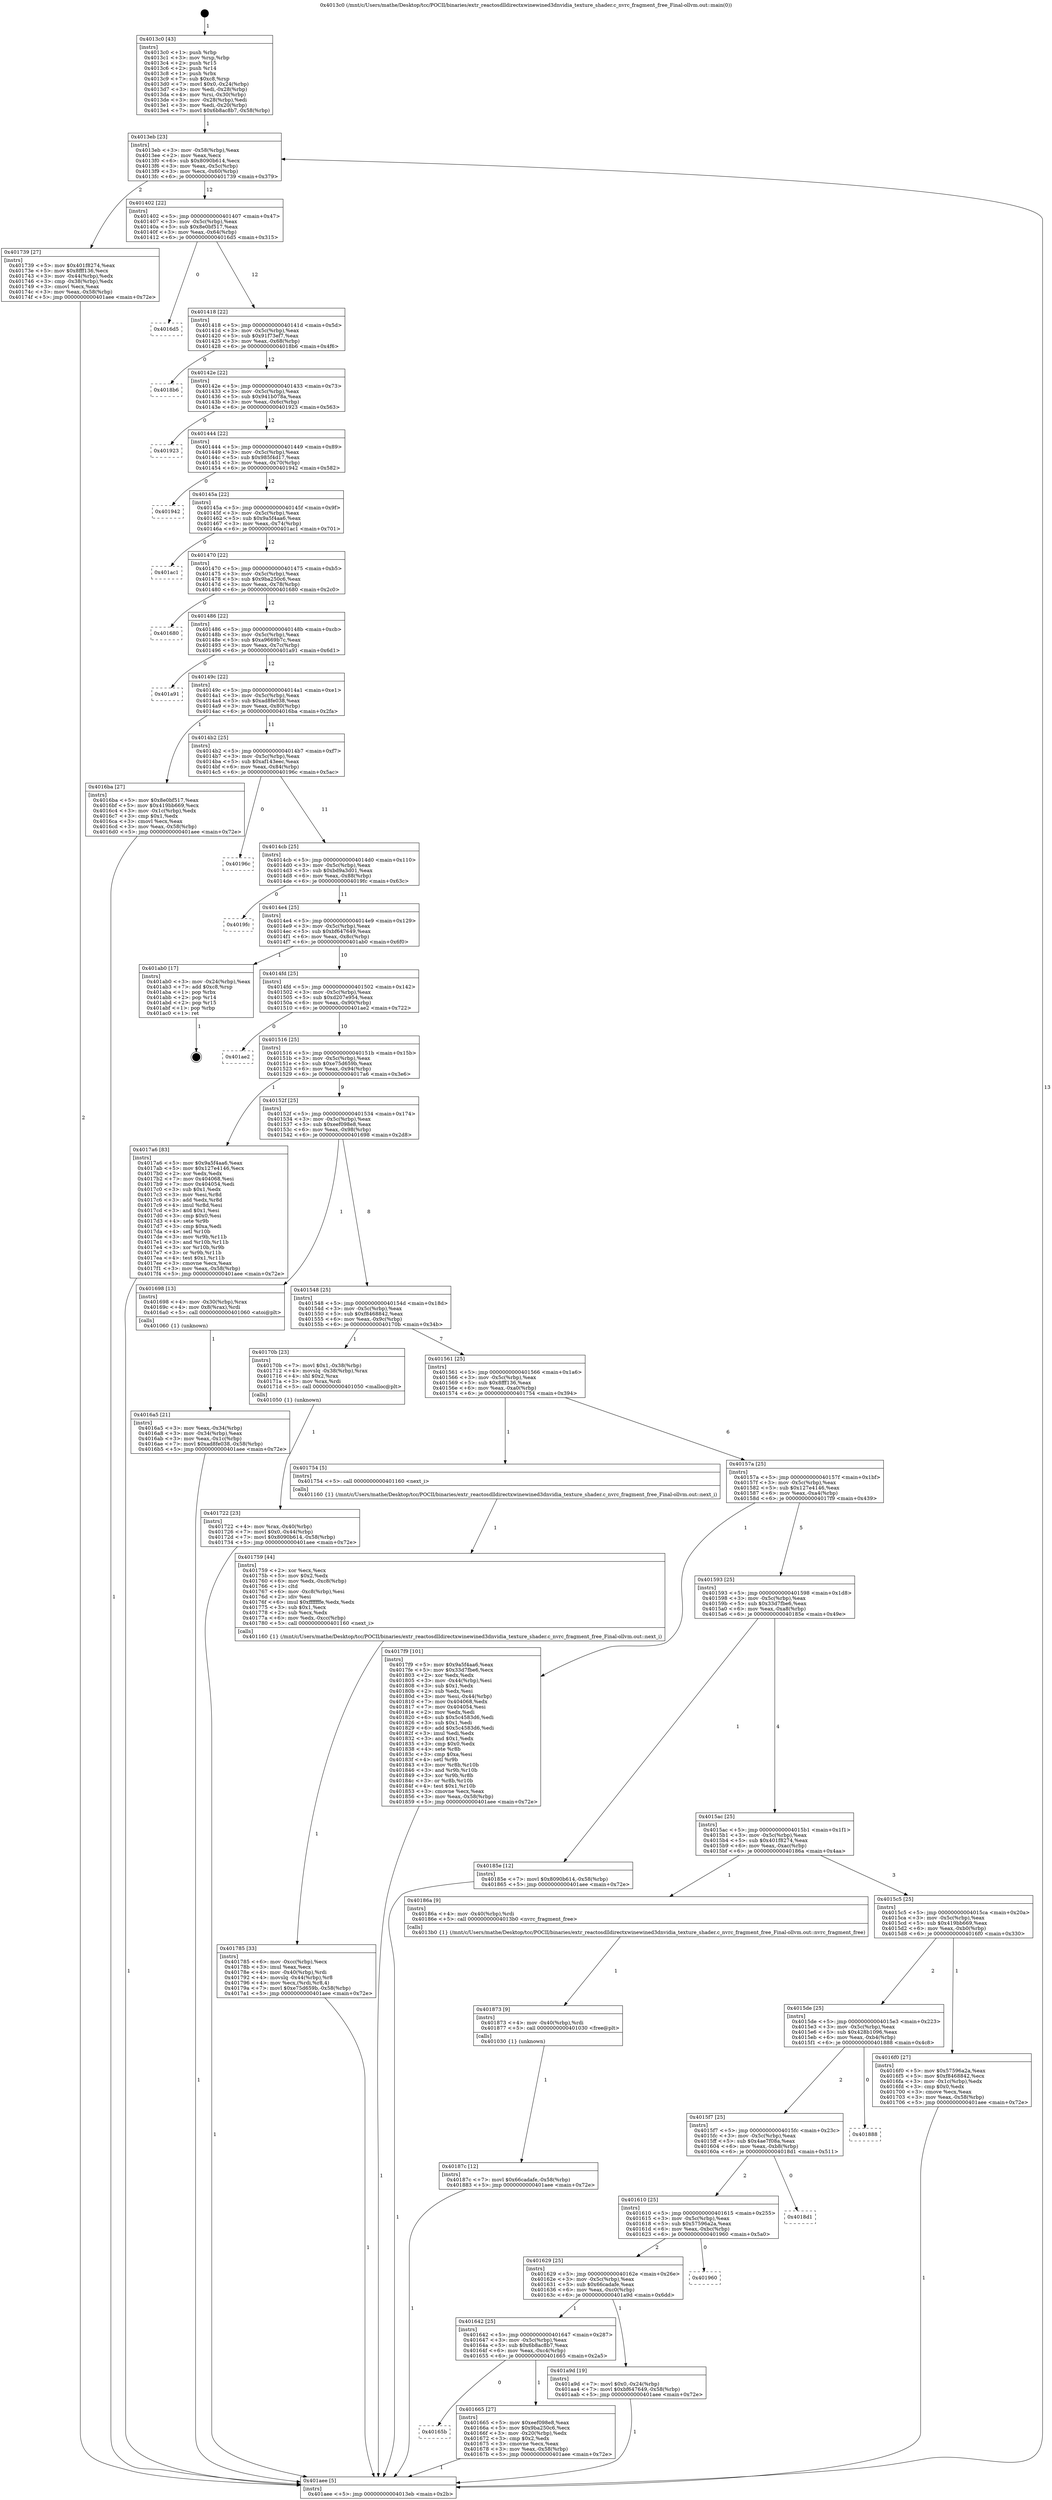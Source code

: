 digraph "0x4013c0" {
  label = "0x4013c0 (/mnt/c/Users/mathe/Desktop/tcc/POCII/binaries/extr_reactosdlldirectxwinewined3dnvidia_texture_shader.c_nvrc_fragment_free_Final-ollvm.out::main(0))"
  labelloc = "t"
  node[shape=record]

  Entry [label="",width=0.3,height=0.3,shape=circle,fillcolor=black,style=filled]
  "0x4013eb" [label="{
     0x4013eb [23]\l
     | [instrs]\l
     &nbsp;&nbsp;0x4013eb \<+3\>: mov -0x58(%rbp),%eax\l
     &nbsp;&nbsp;0x4013ee \<+2\>: mov %eax,%ecx\l
     &nbsp;&nbsp;0x4013f0 \<+6\>: sub $0x8090b614,%ecx\l
     &nbsp;&nbsp;0x4013f6 \<+3\>: mov %eax,-0x5c(%rbp)\l
     &nbsp;&nbsp;0x4013f9 \<+3\>: mov %ecx,-0x60(%rbp)\l
     &nbsp;&nbsp;0x4013fc \<+6\>: je 0000000000401739 \<main+0x379\>\l
  }"]
  "0x401739" [label="{
     0x401739 [27]\l
     | [instrs]\l
     &nbsp;&nbsp;0x401739 \<+5\>: mov $0x401f8274,%eax\l
     &nbsp;&nbsp;0x40173e \<+5\>: mov $0x8fff136,%ecx\l
     &nbsp;&nbsp;0x401743 \<+3\>: mov -0x44(%rbp),%edx\l
     &nbsp;&nbsp;0x401746 \<+3\>: cmp -0x38(%rbp),%edx\l
     &nbsp;&nbsp;0x401749 \<+3\>: cmovl %ecx,%eax\l
     &nbsp;&nbsp;0x40174c \<+3\>: mov %eax,-0x58(%rbp)\l
     &nbsp;&nbsp;0x40174f \<+5\>: jmp 0000000000401aee \<main+0x72e\>\l
  }"]
  "0x401402" [label="{
     0x401402 [22]\l
     | [instrs]\l
     &nbsp;&nbsp;0x401402 \<+5\>: jmp 0000000000401407 \<main+0x47\>\l
     &nbsp;&nbsp;0x401407 \<+3\>: mov -0x5c(%rbp),%eax\l
     &nbsp;&nbsp;0x40140a \<+5\>: sub $0x8e0bf517,%eax\l
     &nbsp;&nbsp;0x40140f \<+3\>: mov %eax,-0x64(%rbp)\l
     &nbsp;&nbsp;0x401412 \<+6\>: je 00000000004016d5 \<main+0x315\>\l
  }"]
  Exit [label="",width=0.3,height=0.3,shape=circle,fillcolor=black,style=filled,peripheries=2]
  "0x4016d5" [label="{
     0x4016d5\l
  }", style=dashed]
  "0x401418" [label="{
     0x401418 [22]\l
     | [instrs]\l
     &nbsp;&nbsp;0x401418 \<+5\>: jmp 000000000040141d \<main+0x5d\>\l
     &nbsp;&nbsp;0x40141d \<+3\>: mov -0x5c(%rbp),%eax\l
     &nbsp;&nbsp;0x401420 \<+5\>: sub $0x91f73ef7,%eax\l
     &nbsp;&nbsp;0x401425 \<+3\>: mov %eax,-0x68(%rbp)\l
     &nbsp;&nbsp;0x401428 \<+6\>: je 00000000004018b6 \<main+0x4f6\>\l
  }"]
  "0x40187c" [label="{
     0x40187c [12]\l
     | [instrs]\l
     &nbsp;&nbsp;0x40187c \<+7\>: movl $0x66cadafe,-0x58(%rbp)\l
     &nbsp;&nbsp;0x401883 \<+5\>: jmp 0000000000401aee \<main+0x72e\>\l
  }"]
  "0x4018b6" [label="{
     0x4018b6\l
  }", style=dashed]
  "0x40142e" [label="{
     0x40142e [22]\l
     | [instrs]\l
     &nbsp;&nbsp;0x40142e \<+5\>: jmp 0000000000401433 \<main+0x73\>\l
     &nbsp;&nbsp;0x401433 \<+3\>: mov -0x5c(%rbp),%eax\l
     &nbsp;&nbsp;0x401436 \<+5\>: sub $0x941b078a,%eax\l
     &nbsp;&nbsp;0x40143b \<+3\>: mov %eax,-0x6c(%rbp)\l
     &nbsp;&nbsp;0x40143e \<+6\>: je 0000000000401923 \<main+0x563\>\l
  }"]
  "0x401873" [label="{
     0x401873 [9]\l
     | [instrs]\l
     &nbsp;&nbsp;0x401873 \<+4\>: mov -0x40(%rbp),%rdi\l
     &nbsp;&nbsp;0x401877 \<+5\>: call 0000000000401030 \<free@plt\>\l
     | [calls]\l
     &nbsp;&nbsp;0x401030 \{1\} (unknown)\l
  }"]
  "0x401923" [label="{
     0x401923\l
  }", style=dashed]
  "0x401444" [label="{
     0x401444 [22]\l
     | [instrs]\l
     &nbsp;&nbsp;0x401444 \<+5\>: jmp 0000000000401449 \<main+0x89\>\l
     &nbsp;&nbsp;0x401449 \<+3\>: mov -0x5c(%rbp),%eax\l
     &nbsp;&nbsp;0x40144c \<+5\>: sub $0x985f4d17,%eax\l
     &nbsp;&nbsp;0x401451 \<+3\>: mov %eax,-0x70(%rbp)\l
     &nbsp;&nbsp;0x401454 \<+6\>: je 0000000000401942 \<main+0x582\>\l
  }"]
  "0x401785" [label="{
     0x401785 [33]\l
     | [instrs]\l
     &nbsp;&nbsp;0x401785 \<+6\>: mov -0xcc(%rbp),%ecx\l
     &nbsp;&nbsp;0x40178b \<+3\>: imul %eax,%ecx\l
     &nbsp;&nbsp;0x40178e \<+4\>: mov -0x40(%rbp),%rdi\l
     &nbsp;&nbsp;0x401792 \<+4\>: movslq -0x44(%rbp),%r8\l
     &nbsp;&nbsp;0x401796 \<+4\>: mov %ecx,(%rdi,%r8,4)\l
     &nbsp;&nbsp;0x40179a \<+7\>: movl $0xe75d659b,-0x58(%rbp)\l
     &nbsp;&nbsp;0x4017a1 \<+5\>: jmp 0000000000401aee \<main+0x72e\>\l
  }"]
  "0x401942" [label="{
     0x401942\l
  }", style=dashed]
  "0x40145a" [label="{
     0x40145a [22]\l
     | [instrs]\l
     &nbsp;&nbsp;0x40145a \<+5\>: jmp 000000000040145f \<main+0x9f\>\l
     &nbsp;&nbsp;0x40145f \<+3\>: mov -0x5c(%rbp),%eax\l
     &nbsp;&nbsp;0x401462 \<+5\>: sub $0x9a5f4aa6,%eax\l
     &nbsp;&nbsp;0x401467 \<+3\>: mov %eax,-0x74(%rbp)\l
     &nbsp;&nbsp;0x40146a \<+6\>: je 0000000000401ac1 \<main+0x701\>\l
  }"]
  "0x401759" [label="{
     0x401759 [44]\l
     | [instrs]\l
     &nbsp;&nbsp;0x401759 \<+2\>: xor %ecx,%ecx\l
     &nbsp;&nbsp;0x40175b \<+5\>: mov $0x2,%edx\l
     &nbsp;&nbsp;0x401760 \<+6\>: mov %edx,-0xc8(%rbp)\l
     &nbsp;&nbsp;0x401766 \<+1\>: cltd\l
     &nbsp;&nbsp;0x401767 \<+6\>: mov -0xc8(%rbp),%esi\l
     &nbsp;&nbsp;0x40176d \<+2\>: idiv %esi\l
     &nbsp;&nbsp;0x40176f \<+6\>: imul $0xfffffffe,%edx,%edx\l
     &nbsp;&nbsp;0x401775 \<+3\>: sub $0x1,%ecx\l
     &nbsp;&nbsp;0x401778 \<+2\>: sub %ecx,%edx\l
     &nbsp;&nbsp;0x40177a \<+6\>: mov %edx,-0xcc(%rbp)\l
     &nbsp;&nbsp;0x401780 \<+5\>: call 0000000000401160 \<next_i\>\l
     | [calls]\l
     &nbsp;&nbsp;0x401160 \{1\} (/mnt/c/Users/mathe/Desktop/tcc/POCII/binaries/extr_reactosdlldirectxwinewined3dnvidia_texture_shader.c_nvrc_fragment_free_Final-ollvm.out::next_i)\l
  }"]
  "0x401ac1" [label="{
     0x401ac1\l
  }", style=dashed]
  "0x401470" [label="{
     0x401470 [22]\l
     | [instrs]\l
     &nbsp;&nbsp;0x401470 \<+5\>: jmp 0000000000401475 \<main+0xb5\>\l
     &nbsp;&nbsp;0x401475 \<+3\>: mov -0x5c(%rbp),%eax\l
     &nbsp;&nbsp;0x401478 \<+5\>: sub $0x9ba250c6,%eax\l
     &nbsp;&nbsp;0x40147d \<+3\>: mov %eax,-0x78(%rbp)\l
     &nbsp;&nbsp;0x401480 \<+6\>: je 0000000000401680 \<main+0x2c0\>\l
  }"]
  "0x401722" [label="{
     0x401722 [23]\l
     | [instrs]\l
     &nbsp;&nbsp;0x401722 \<+4\>: mov %rax,-0x40(%rbp)\l
     &nbsp;&nbsp;0x401726 \<+7\>: movl $0x0,-0x44(%rbp)\l
     &nbsp;&nbsp;0x40172d \<+7\>: movl $0x8090b614,-0x58(%rbp)\l
     &nbsp;&nbsp;0x401734 \<+5\>: jmp 0000000000401aee \<main+0x72e\>\l
  }"]
  "0x401680" [label="{
     0x401680\l
  }", style=dashed]
  "0x401486" [label="{
     0x401486 [22]\l
     | [instrs]\l
     &nbsp;&nbsp;0x401486 \<+5\>: jmp 000000000040148b \<main+0xcb\>\l
     &nbsp;&nbsp;0x40148b \<+3\>: mov -0x5c(%rbp),%eax\l
     &nbsp;&nbsp;0x40148e \<+5\>: sub $0xa9669b7c,%eax\l
     &nbsp;&nbsp;0x401493 \<+3\>: mov %eax,-0x7c(%rbp)\l
     &nbsp;&nbsp;0x401496 \<+6\>: je 0000000000401a91 \<main+0x6d1\>\l
  }"]
  "0x4016a5" [label="{
     0x4016a5 [21]\l
     | [instrs]\l
     &nbsp;&nbsp;0x4016a5 \<+3\>: mov %eax,-0x34(%rbp)\l
     &nbsp;&nbsp;0x4016a8 \<+3\>: mov -0x34(%rbp),%eax\l
     &nbsp;&nbsp;0x4016ab \<+3\>: mov %eax,-0x1c(%rbp)\l
     &nbsp;&nbsp;0x4016ae \<+7\>: movl $0xad8fe038,-0x58(%rbp)\l
     &nbsp;&nbsp;0x4016b5 \<+5\>: jmp 0000000000401aee \<main+0x72e\>\l
  }"]
  "0x401a91" [label="{
     0x401a91\l
  }", style=dashed]
  "0x40149c" [label="{
     0x40149c [22]\l
     | [instrs]\l
     &nbsp;&nbsp;0x40149c \<+5\>: jmp 00000000004014a1 \<main+0xe1\>\l
     &nbsp;&nbsp;0x4014a1 \<+3\>: mov -0x5c(%rbp),%eax\l
     &nbsp;&nbsp;0x4014a4 \<+5\>: sub $0xad8fe038,%eax\l
     &nbsp;&nbsp;0x4014a9 \<+3\>: mov %eax,-0x80(%rbp)\l
     &nbsp;&nbsp;0x4014ac \<+6\>: je 00000000004016ba \<main+0x2fa\>\l
  }"]
  "0x4013c0" [label="{
     0x4013c0 [43]\l
     | [instrs]\l
     &nbsp;&nbsp;0x4013c0 \<+1\>: push %rbp\l
     &nbsp;&nbsp;0x4013c1 \<+3\>: mov %rsp,%rbp\l
     &nbsp;&nbsp;0x4013c4 \<+2\>: push %r15\l
     &nbsp;&nbsp;0x4013c6 \<+2\>: push %r14\l
     &nbsp;&nbsp;0x4013c8 \<+1\>: push %rbx\l
     &nbsp;&nbsp;0x4013c9 \<+7\>: sub $0xc8,%rsp\l
     &nbsp;&nbsp;0x4013d0 \<+7\>: movl $0x0,-0x24(%rbp)\l
     &nbsp;&nbsp;0x4013d7 \<+3\>: mov %edi,-0x28(%rbp)\l
     &nbsp;&nbsp;0x4013da \<+4\>: mov %rsi,-0x30(%rbp)\l
     &nbsp;&nbsp;0x4013de \<+3\>: mov -0x28(%rbp),%edi\l
     &nbsp;&nbsp;0x4013e1 \<+3\>: mov %edi,-0x20(%rbp)\l
     &nbsp;&nbsp;0x4013e4 \<+7\>: movl $0x6b8ac8b7,-0x58(%rbp)\l
  }"]
  "0x4016ba" [label="{
     0x4016ba [27]\l
     | [instrs]\l
     &nbsp;&nbsp;0x4016ba \<+5\>: mov $0x8e0bf517,%eax\l
     &nbsp;&nbsp;0x4016bf \<+5\>: mov $0x419bb669,%ecx\l
     &nbsp;&nbsp;0x4016c4 \<+3\>: mov -0x1c(%rbp),%edx\l
     &nbsp;&nbsp;0x4016c7 \<+3\>: cmp $0x1,%edx\l
     &nbsp;&nbsp;0x4016ca \<+3\>: cmovl %ecx,%eax\l
     &nbsp;&nbsp;0x4016cd \<+3\>: mov %eax,-0x58(%rbp)\l
     &nbsp;&nbsp;0x4016d0 \<+5\>: jmp 0000000000401aee \<main+0x72e\>\l
  }"]
  "0x4014b2" [label="{
     0x4014b2 [25]\l
     | [instrs]\l
     &nbsp;&nbsp;0x4014b2 \<+5\>: jmp 00000000004014b7 \<main+0xf7\>\l
     &nbsp;&nbsp;0x4014b7 \<+3\>: mov -0x5c(%rbp),%eax\l
     &nbsp;&nbsp;0x4014ba \<+5\>: sub $0xaf143eec,%eax\l
     &nbsp;&nbsp;0x4014bf \<+6\>: mov %eax,-0x84(%rbp)\l
     &nbsp;&nbsp;0x4014c5 \<+6\>: je 000000000040196c \<main+0x5ac\>\l
  }"]
  "0x401aee" [label="{
     0x401aee [5]\l
     | [instrs]\l
     &nbsp;&nbsp;0x401aee \<+5\>: jmp 00000000004013eb \<main+0x2b\>\l
  }"]
  "0x40196c" [label="{
     0x40196c\l
  }", style=dashed]
  "0x4014cb" [label="{
     0x4014cb [25]\l
     | [instrs]\l
     &nbsp;&nbsp;0x4014cb \<+5\>: jmp 00000000004014d0 \<main+0x110\>\l
     &nbsp;&nbsp;0x4014d0 \<+3\>: mov -0x5c(%rbp),%eax\l
     &nbsp;&nbsp;0x4014d3 \<+5\>: sub $0xbd9a3d01,%eax\l
     &nbsp;&nbsp;0x4014d8 \<+6\>: mov %eax,-0x88(%rbp)\l
     &nbsp;&nbsp;0x4014de \<+6\>: je 00000000004019fc \<main+0x63c\>\l
  }"]
  "0x40165b" [label="{
     0x40165b\l
  }", style=dashed]
  "0x4019fc" [label="{
     0x4019fc\l
  }", style=dashed]
  "0x4014e4" [label="{
     0x4014e4 [25]\l
     | [instrs]\l
     &nbsp;&nbsp;0x4014e4 \<+5\>: jmp 00000000004014e9 \<main+0x129\>\l
     &nbsp;&nbsp;0x4014e9 \<+3\>: mov -0x5c(%rbp),%eax\l
     &nbsp;&nbsp;0x4014ec \<+5\>: sub $0xbf647649,%eax\l
     &nbsp;&nbsp;0x4014f1 \<+6\>: mov %eax,-0x8c(%rbp)\l
     &nbsp;&nbsp;0x4014f7 \<+6\>: je 0000000000401ab0 \<main+0x6f0\>\l
  }"]
  "0x401665" [label="{
     0x401665 [27]\l
     | [instrs]\l
     &nbsp;&nbsp;0x401665 \<+5\>: mov $0xeef098e8,%eax\l
     &nbsp;&nbsp;0x40166a \<+5\>: mov $0x9ba250c6,%ecx\l
     &nbsp;&nbsp;0x40166f \<+3\>: mov -0x20(%rbp),%edx\l
     &nbsp;&nbsp;0x401672 \<+3\>: cmp $0x2,%edx\l
     &nbsp;&nbsp;0x401675 \<+3\>: cmovne %ecx,%eax\l
     &nbsp;&nbsp;0x401678 \<+3\>: mov %eax,-0x58(%rbp)\l
     &nbsp;&nbsp;0x40167b \<+5\>: jmp 0000000000401aee \<main+0x72e\>\l
  }"]
  "0x401ab0" [label="{
     0x401ab0 [17]\l
     | [instrs]\l
     &nbsp;&nbsp;0x401ab0 \<+3\>: mov -0x24(%rbp),%eax\l
     &nbsp;&nbsp;0x401ab3 \<+7\>: add $0xc8,%rsp\l
     &nbsp;&nbsp;0x401aba \<+1\>: pop %rbx\l
     &nbsp;&nbsp;0x401abb \<+2\>: pop %r14\l
     &nbsp;&nbsp;0x401abd \<+2\>: pop %r15\l
     &nbsp;&nbsp;0x401abf \<+1\>: pop %rbp\l
     &nbsp;&nbsp;0x401ac0 \<+1\>: ret\l
  }"]
  "0x4014fd" [label="{
     0x4014fd [25]\l
     | [instrs]\l
     &nbsp;&nbsp;0x4014fd \<+5\>: jmp 0000000000401502 \<main+0x142\>\l
     &nbsp;&nbsp;0x401502 \<+3\>: mov -0x5c(%rbp),%eax\l
     &nbsp;&nbsp;0x401505 \<+5\>: sub $0xd207e954,%eax\l
     &nbsp;&nbsp;0x40150a \<+6\>: mov %eax,-0x90(%rbp)\l
     &nbsp;&nbsp;0x401510 \<+6\>: je 0000000000401ae2 \<main+0x722\>\l
  }"]
  "0x401642" [label="{
     0x401642 [25]\l
     | [instrs]\l
     &nbsp;&nbsp;0x401642 \<+5\>: jmp 0000000000401647 \<main+0x287\>\l
     &nbsp;&nbsp;0x401647 \<+3\>: mov -0x5c(%rbp),%eax\l
     &nbsp;&nbsp;0x40164a \<+5\>: sub $0x6b8ac8b7,%eax\l
     &nbsp;&nbsp;0x40164f \<+6\>: mov %eax,-0xc4(%rbp)\l
     &nbsp;&nbsp;0x401655 \<+6\>: je 0000000000401665 \<main+0x2a5\>\l
  }"]
  "0x401ae2" [label="{
     0x401ae2\l
  }", style=dashed]
  "0x401516" [label="{
     0x401516 [25]\l
     | [instrs]\l
     &nbsp;&nbsp;0x401516 \<+5\>: jmp 000000000040151b \<main+0x15b\>\l
     &nbsp;&nbsp;0x40151b \<+3\>: mov -0x5c(%rbp),%eax\l
     &nbsp;&nbsp;0x40151e \<+5\>: sub $0xe75d659b,%eax\l
     &nbsp;&nbsp;0x401523 \<+6\>: mov %eax,-0x94(%rbp)\l
     &nbsp;&nbsp;0x401529 \<+6\>: je 00000000004017a6 \<main+0x3e6\>\l
  }"]
  "0x401a9d" [label="{
     0x401a9d [19]\l
     | [instrs]\l
     &nbsp;&nbsp;0x401a9d \<+7\>: movl $0x0,-0x24(%rbp)\l
     &nbsp;&nbsp;0x401aa4 \<+7\>: movl $0xbf647649,-0x58(%rbp)\l
     &nbsp;&nbsp;0x401aab \<+5\>: jmp 0000000000401aee \<main+0x72e\>\l
  }"]
  "0x4017a6" [label="{
     0x4017a6 [83]\l
     | [instrs]\l
     &nbsp;&nbsp;0x4017a6 \<+5\>: mov $0x9a5f4aa6,%eax\l
     &nbsp;&nbsp;0x4017ab \<+5\>: mov $0x127e4146,%ecx\l
     &nbsp;&nbsp;0x4017b0 \<+2\>: xor %edx,%edx\l
     &nbsp;&nbsp;0x4017b2 \<+7\>: mov 0x404068,%esi\l
     &nbsp;&nbsp;0x4017b9 \<+7\>: mov 0x404054,%edi\l
     &nbsp;&nbsp;0x4017c0 \<+3\>: sub $0x1,%edx\l
     &nbsp;&nbsp;0x4017c3 \<+3\>: mov %esi,%r8d\l
     &nbsp;&nbsp;0x4017c6 \<+3\>: add %edx,%r8d\l
     &nbsp;&nbsp;0x4017c9 \<+4\>: imul %r8d,%esi\l
     &nbsp;&nbsp;0x4017cd \<+3\>: and $0x1,%esi\l
     &nbsp;&nbsp;0x4017d0 \<+3\>: cmp $0x0,%esi\l
     &nbsp;&nbsp;0x4017d3 \<+4\>: sete %r9b\l
     &nbsp;&nbsp;0x4017d7 \<+3\>: cmp $0xa,%edi\l
     &nbsp;&nbsp;0x4017da \<+4\>: setl %r10b\l
     &nbsp;&nbsp;0x4017de \<+3\>: mov %r9b,%r11b\l
     &nbsp;&nbsp;0x4017e1 \<+3\>: and %r10b,%r11b\l
     &nbsp;&nbsp;0x4017e4 \<+3\>: xor %r10b,%r9b\l
     &nbsp;&nbsp;0x4017e7 \<+3\>: or %r9b,%r11b\l
     &nbsp;&nbsp;0x4017ea \<+4\>: test $0x1,%r11b\l
     &nbsp;&nbsp;0x4017ee \<+3\>: cmovne %ecx,%eax\l
     &nbsp;&nbsp;0x4017f1 \<+3\>: mov %eax,-0x58(%rbp)\l
     &nbsp;&nbsp;0x4017f4 \<+5\>: jmp 0000000000401aee \<main+0x72e\>\l
  }"]
  "0x40152f" [label="{
     0x40152f [25]\l
     | [instrs]\l
     &nbsp;&nbsp;0x40152f \<+5\>: jmp 0000000000401534 \<main+0x174\>\l
     &nbsp;&nbsp;0x401534 \<+3\>: mov -0x5c(%rbp),%eax\l
     &nbsp;&nbsp;0x401537 \<+5\>: sub $0xeef098e8,%eax\l
     &nbsp;&nbsp;0x40153c \<+6\>: mov %eax,-0x98(%rbp)\l
     &nbsp;&nbsp;0x401542 \<+6\>: je 0000000000401698 \<main+0x2d8\>\l
  }"]
  "0x401629" [label="{
     0x401629 [25]\l
     | [instrs]\l
     &nbsp;&nbsp;0x401629 \<+5\>: jmp 000000000040162e \<main+0x26e\>\l
     &nbsp;&nbsp;0x40162e \<+3\>: mov -0x5c(%rbp),%eax\l
     &nbsp;&nbsp;0x401631 \<+5\>: sub $0x66cadafe,%eax\l
     &nbsp;&nbsp;0x401636 \<+6\>: mov %eax,-0xc0(%rbp)\l
     &nbsp;&nbsp;0x40163c \<+6\>: je 0000000000401a9d \<main+0x6dd\>\l
  }"]
  "0x401698" [label="{
     0x401698 [13]\l
     | [instrs]\l
     &nbsp;&nbsp;0x401698 \<+4\>: mov -0x30(%rbp),%rax\l
     &nbsp;&nbsp;0x40169c \<+4\>: mov 0x8(%rax),%rdi\l
     &nbsp;&nbsp;0x4016a0 \<+5\>: call 0000000000401060 \<atoi@plt\>\l
     | [calls]\l
     &nbsp;&nbsp;0x401060 \{1\} (unknown)\l
  }"]
  "0x401548" [label="{
     0x401548 [25]\l
     | [instrs]\l
     &nbsp;&nbsp;0x401548 \<+5\>: jmp 000000000040154d \<main+0x18d\>\l
     &nbsp;&nbsp;0x40154d \<+3\>: mov -0x5c(%rbp),%eax\l
     &nbsp;&nbsp;0x401550 \<+5\>: sub $0xf8468842,%eax\l
     &nbsp;&nbsp;0x401555 \<+6\>: mov %eax,-0x9c(%rbp)\l
     &nbsp;&nbsp;0x40155b \<+6\>: je 000000000040170b \<main+0x34b\>\l
  }"]
  "0x401960" [label="{
     0x401960\l
  }", style=dashed]
  "0x40170b" [label="{
     0x40170b [23]\l
     | [instrs]\l
     &nbsp;&nbsp;0x40170b \<+7\>: movl $0x1,-0x38(%rbp)\l
     &nbsp;&nbsp;0x401712 \<+4\>: movslq -0x38(%rbp),%rax\l
     &nbsp;&nbsp;0x401716 \<+4\>: shl $0x2,%rax\l
     &nbsp;&nbsp;0x40171a \<+3\>: mov %rax,%rdi\l
     &nbsp;&nbsp;0x40171d \<+5\>: call 0000000000401050 \<malloc@plt\>\l
     | [calls]\l
     &nbsp;&nbsp;0x401050 \{1\} (unknown)\l
  }"]
  "0x401561" [label="{
     0x401561 [25]\l
     | [instrs]\l
     &nbsp;&nbsp;0x401561 \<+5\>: jmp 0000000000401566 \<main+0x1a6\>\l
     &nbsp;&nbsp;0x401566 \<+3\>: mov -0x5c(%rbp),%eax\l
     &nbsp;&nbsp;0x401569 \<+5\>: sub $0x8fff136,%eax\l
     &nbsp;&nbsp;0x40156e \<+6\>: mov %eax,-0xa0(%rbp)\l
     &nbsp;&nbsp;0x401574 \<+6\>: je 0000000000401754 \<main+0x394\>\l
  }"]
  "0x401610" [label="{
     0x401610 [25]\l
     | [instrs]\l
     &nbsp;&nbsp;0x401610 \<+5\>: jmp 0000000000401615 \<main+0x255\>\l
     &nbsp;&nbsp;0x401615 \<+3\>: mov -0x5c(%rbp),%eax\l
     &nbsp;&nbsp;0x401618 \<+5\>: sub $0x57596a2a,%eax\l
     &nbsp;&nbsp;0x40161d \<+6\>: mov %eax,-0xbc(%rbp)\l
     &nbsp;&nbsp;0x401623 \<+6\>: je 0000000000401960 \<main+0x5a0\>\l
  }"]
  "0x401754" [label="{
     0x401754 [5]\l
     | [instrs]\l
     &nbsp;&nbsp;0x401754 \<+5\>: call 0000000000401160 \<next_i\>\l
     | [calls]\l
     &nbsp;&nbsp;0x401160 \{1\} (/mnt/c/Users/mathe/Desktop/tcc/POCII/binaries/extr_reactosdlldirectxwinewined3dnvidia_texture_shader.c_nvrc_fragment_free_Final-ollvm.out::next_i)\l
  }"]
  "0x40157a" [label="{
     0x40157a [25]\l
     | [instrs]\l
     &nbsp;&nbsp;0x40157a \<+5\>: jmp 000000000040157f \<main+0x1bf\>\l
     &nbsp;&nbsp;0x40157f \<+3\>: mov -0x5c(%rbp),%eax\l
     &nbsp;&nbsp;0x401582 \<+5\>: sub $0x127e4146,%eax\l
     &nbsp;&nbsp;0x401587 \<+6\>: mov %eax,-0xa4(%rbp)\l
     &nbsp;&nbsp;0x40158d \<+6\>: je 00000000004017f9 \<main+0x439\>\l
  }"]
  "0x4018d1" [label="{
     0x4018d1\l
  }", style=dashed]
  "0x4017f9" [label="{
     0x4017f9 [101]\l
     | [instrs]\l
     &nbsp;&nbsp;0x4017f9 \<+5\>: mov $0x9a5f4aa6,%eax\l
     &nbsp;&nbsp;0x4017fe \<+5\>: mov $0x33d7fbe6,%ecx\l
     &nbsp;&nbsp;0x401803 \<+2\>: xor %edx,%edx\l
     &nbsp;&nbsp;0x401805 \<+3\>: mov -0x44(%rbp),%esi\l
     &nbsp;&nbsp;0x401808 \<+3\>: sub $0x1,%edx\l
     &nbsp;&nbsp;0x40180b \<+2\>: sub %edx,%esi\l
     &nbsp;&nbsp;0x40180d \<+3\>: mov %esi,-0x44(%rbp)\l
     &nbsp;&nbsp;0x401810 \<+7\>: mov 0x404068,%edx\l
     &nbsp;&nbsp;0x401817 \<+7\>: mov 0x404054,%esi\l
     &nbsp;&nbsp;0x40181e \<+2\>: mov %edx,%edi\l
     &nbsp;&nbsp;0x401820 \<+6\>: sub $0x5c4583d6,%edi\l
     &nbsp;&nbsp;0x401826 \<+3\>: sub $0x1,%edi\l
     &nbsp;&nbsp;0x401829 \<+6\>: add $0x5c4583d6,%edi\l
     &nbsp;&nbsp;0x40182f \<+3\>: imul %edi,%edx\l
     &nbsp;&nbsp;0x401832 \<+3\>: and $0x1,%edx\l
     &nbsp;&nbsp;0x401835 \<+3\>: cmp $0x0,%edx\l
     &nbsp;&nbsp;0x401838 \<+4\>: sete %r8b\l
     &nbsp;&nbsp;0x40183c \<+3\>: cmp $0xa,%esi\l
     &nbsp;&nbsp;0x40183f \<+4\>: setl %r9b\l
     &nbsp;&nbsp;0x401843 \<+3\>: mov %r8b,%r10b\l
     &nbsp;&nbsp;0x401846 \<+3\>: and %r9b,%r10b\l
     &nbsp;&nbsp;0x401849 \<+3\>: xor %r9b,%r8b\l
     &nbsp;&nbsp;0x40184c \<+3\>: or %r8b,%r10b\l
     &nbsp;&nbsp;0x40184f \<+4\>: test $0x1,%r10b\l
     &nbsp;&nbsp;0x401853 \<+3\>: cmovne %ecx,%eax\l
     &nbsp;&nbsp;0x401856 \<+3\>: mov %eax,-0x58(%rbp)\l
     &nbsp;&nbsp;0x401859 \<+5\>: jmp 0000000000401aee \<main+0x72e\>\l
  }"]
  "0x401593" [label="{
     0x401593 [25]\l
     | [instrs]\l
     &nbsp;&nbsp;0x401593 \<+5\>: jmp 0000000000401598 \<main+0x1d8\>\l
     &nbsp;&nbsp;0x401598 \<+3\>: mov -0x5c(%rbp),%eax\l
     &nbsp;&nbsp;0x40159b \<+5\>: sub $0x33d7fbe6,%eax\l
     &nbsp;&nbsp;0x4015a0 \<+6\>: mov %eax,-0xa8(%rbp)\l
     &nbsp;&nbsp;0x4015a6 \<+6\>: je 000000000040185e \<main+0x49e\>\l
  }"]
  "0x4015f7" [label="{
     0x4015f7 [25]\l
     | [instrs]\l
     &nbsp;&nbsp;0x4015f7 \<+5\>: jmp 00000000004015fc \<main+0x23c\>\l
     &nbsp;&nbsp;0x4015fc \<+3\>: mov -0x5c(%rbp),%eax\l
     &nbsp;&nbsp;0x4015ff \<+5\>: sub $0x4ae7f08a,%eax\l
     &nbsp;&nbsp;0x401604 \<+6\>: mov %eax,-0xb8(%rbp)\l
     &nbsp;&nbsp;0x40160a \<+6\>: je 00000000004018d1 \<main+0x511\>\l
  }"]
  "0x40185e" [label="{
     0x40185e [12]\l
     | [instrs]\l
     &nbsp;&nbsp;0x40185e \<+7\>: movl $0x8090b614,-0x58(%rbp)\l
     &nbsp;&nbsp;0x401865 \<+5\>: jmp 0000000000401aee \<main+0x72e\>\l
  }"]
  "0x4015ac" [label="{
     0x4015ac [25]\l
     | [instrs]\l
     &nbsp;&nbsp;0x4015ac \<+5\>: jmp 00000000004015b1 \<main+0x1f1\>\l
     &nbsp;&nbsp;0x4015b1 \<+3\>: mov -0x5c(%rbp),%eax\l
     &nbsp;&nbsp;0x4015b4 \<+5\>: sub $0x401f8274,%eax\l
     &nbsp;&nbsp;0x4015b9 \<+6\>: mov %eax,-0xac(%rbp)\l
     &nbsp;&nbsp;0x4015bf \<+6\>: je 000000000040186a \<main+0x4aa\>\l
  }"]
  "0x401888" [label="{
     0x401888\l
  }", style=dashed]
  "0x40186a" [label="{
     0x40186a [9]\l
     | [instrs]\l
     &nbsp;&nbsp;0x40186a \<+4\>: mov -0x40(%rbp),%rdi\l
     &nbsp;&nbsp;0x40186e \<+5\>: call 00000000004013b0 \<nvrc_fragment_free\>\l
     | [calls]\l
     &nbsp;&nbsp;0x4013b0 \{1\} (/mnt/c/Users/mathe/Desktop/tcc/POCII/binaries/extr_reactosdlldirectxwinewined3dnvidia_texture_shader.c_nvrc_fragment_free_Final-ollvm.out::nvrc_fragment_free)\l
  }"]
  "0x4015c5" [label="{
     0x4015c5 [25]\l
     | [instrs]\l
     &nbsp;&nbsp;0x4015c5 \<+5\>: jmp 00000000004015ca \<main+0x20a\>\l
     &nbsp;&nbsp;0x4015ca \<+3\>: mov -0x5c(%rbp),%eax\l
     &nbsp;&nbsp;0x4015cd \<+5\>: sub $0x419bb669,%eax\l
     &nbsp;&nbsp;0x4015d2 \<+6\>: mov %eax,-0xb0(%rbp)\l
     &nbsp;&nbsp;0x4015d8 \<+6\>: je 00000000004016f0 \<main+0x330\>\l
  }"]
  "0x4015de" [label="{
     0x4015de [25]\l
     | [instrs]\l
     &nbsp;&nbsp;0x4015de \<+5\>: jmp 00000000004015e3 \<main+0x223\>\l
     &nbsp;&nbsp;0x4015e3 \<+3\>: mov -0x5c(%rbp),%eax\l
     &nbsp;&nbsp;0x4015e6 \<+5\>: sub $0x428b1096,%eax\l
     &nbsp;&nbsp;0x4015eb \<+6\>: mov %eax,-0xb4(%rbp)\l
     &nbsp;&nbsp;0x4015f1 \<+6\>: je 0000000000401888 \<main+0x4c8\>\l
  }"]
  "0x4016f0" [label="{
     0x4016f0 [27]\l
     | [instrs]\l
     &nbsp;&nbsp;0x4016f0 \<+5\>: mov $0x57596a2a,%eax\l
     &nbsp;&nbsp;0x4016f5 \<+5\>: mov $0xf8468842,%ecx\l
     &nbsp;&nbsp;0x4016fa \<+3\>: mov -0x1c(%rbp),%edx\l
     &nbsp;&nbsp;0x4016fd \<+3\>: cmp $0x0,%edx\l
     &nbsp;&nbsp;0x401700 \<+3\>: cmove %ecx,%eax\l
     &nbsp;&nbsp;0x401703 \<+3\>: mov %eax,-0x58(%rbp)\l
     &nbsp;&nbsp;0x401706 \<+5\>: jmp 0000000000401aee \<main+0x72e\>\l
  }"]
  Entry -> "0x4013c0" [label=" 1"]
  "0x4013eb" -> "0x401739" [label=" 2"]
  "0x4013eb" -> "0x401402" [label=" 12"]
  "0x401ab0" -> Exit [label=" 1"]
  "0x401402" -> "0x4016d5" [label=" 0"]
  "0x401402" -> "0x401418" [label=" 12"]
  "0x401a9d" -> "0x401aee" [label=" 1"]
  "0x401418" -> "0x4018b6" [label=" 0"]
  "0x401418" -> "0x40142e" [label=" 12"]
  "0x40187c" -> "0x401aee" [label=" 1"]
  "0x40142e" -> "0x401923" [label=" 0"]
  "0x40142e" -> "0x401444" [label=" 12"]
  "0x401873" -> "0x40187c" [label=" 1"]
  "0x401444" -> "0x401942" [label=" 0"]
  "0x401444" -> "0x40145a" [label=" 12"]
  "0x40186a" -> "0x401873" [label=" 1"]
  "0x40145a" -> "0x401ac1" [label=" 0"]
  "0x40145a" -> "0x401470" [label=" 12"]
  "0x40185e" -> "0x401aee" [label=" 1"]
  "0x401470" -> "0x401680" [label=" 0"]
  "0x401470" -> "0x401486" [label=" 12"]
  "0x4017f9" -> "0x401aee" [label=" 1"]
  "0x401486" -> "0x401a91" [label=" 0"]
  "0x401486" -> "0x40149c" [label=" 12"]
  "0x4017a6" -> "0x401aee" [label=" 1"]
  "0x40149c" -> "0x4016ba" [label=" 1"]
  "0x40149c" -> "0x4014b2" [label=" 11"]
  "0x401785" -> "0x401aee" [label=" 1"]
  "0x4014b2" -> "0x40196c" [label=" 0"]
  "0x4014b2" -> "0x4014cb" [label=" 11"]
  "0x401759" -> "0x401785" [label=" 1"]
  "0x4014cb" -> "0x4019fc" [label=" 0"]
  "0x4014cb" -> "0x4014e4" [label=" 11"]
  "0x401754" -> "0x401759" [label=" 1"]
  "0x4014e4" -> "0x401ab0" [label=" 1"]
  "0x4014e4" -> "0x4014fd" [label=" 10"]
  "0x401739" -> "0x401aee" [label=" 2"]
  "0x4014fd" -> "0x401ae2" [label=" 0"]
  "0x4014fd" -> "0x401516" [label=" 10"]
  "0x40170b" -> "0x401722" [label=" 1"]
  "0x401516" -> "0x4017a6" [label=" 1"]
  "0x401516" -> "0x40152f" [label=" 9"]
  "0x4016f0" -> "0x401aee" [label=" 1"]
  "0x40152f" -> "0x401698" [label=" 1"]
  "0x40152f" -> "0x401548" [label=" 8"]
  "0x4016a5" -> "0x401aee" [label=" 1"]
  "0x401548" -> "0x40170b" [label=" 1"]
  "0x401548" -> "0x401561" [label=" 7"]
  "0x401698" -> "0x4016a5" [label=" 1"]
  "0x401561" -> "0x401754" [label=" 1"]
  "0x401561" -> "0x40157a" [label=" 6"]
  "0x4013c0" -> "0x4013eb" [label=" 1"]
  "0x40157a" -> "0x4017f9" [label=" 1"]
  "0x40157a" -> "0x401593" [label=" 5"]
  "0x401665" -> "0x401aee" [label=" 1"]
  "0x401593" -> "0x40185e" [label=" 1"]
  "0x401593" -> "0x4015ac" [label=" 4"]
  "0x401642" -> "0x401665" [label=" 1"]
  "0x4015ac" -> "0x40186a" [label=" 1"]
  "0x4015ac" -> "0x4015c5" [label=" 3"]
  "0x401722" -> "0x401aee" [label=" 1"]
  "0x4015c5" -> "0x4016f0" [label=" 1"]
  "0x4015c5" -> "0x4015de" [label=" 2"]
  "0x401629" -> "0x401642" [label=" 1"]
  "0x4015de" -> "0x401888" [label=" 0"]
  "0x4015de" -> "0x4015f7" [label=" 2"]
  "0x401642" -> "0x40165b" [label=" 0"]
  "0x4015f7" -> "0x4018d1" [label=" 0"]
  "0x4015f7" -> "0x401610" [label=" 2"]
  "0x401aee" -> "0x4013eb" [label=" 13"]
  "0x401610" -> "0x401960" [label=" 0"]
  "0x401610" -> "0x401629" [label=" 2"]
  "0x4016ba" -> "0x401aee" [label=" 1"]
  "0x401629" -> "0x401a9d" [label=" 1"]
}
